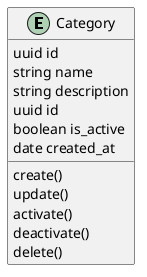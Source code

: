@startuml

entity Category

Category : uuid id
Category : string name
Category : string description
Category : uuid id
Category : boolean is_active
Category : date created_at

Category : create()
Category : update()
Category : activate()
Category : deactivate()
Category : delete()



@enduml